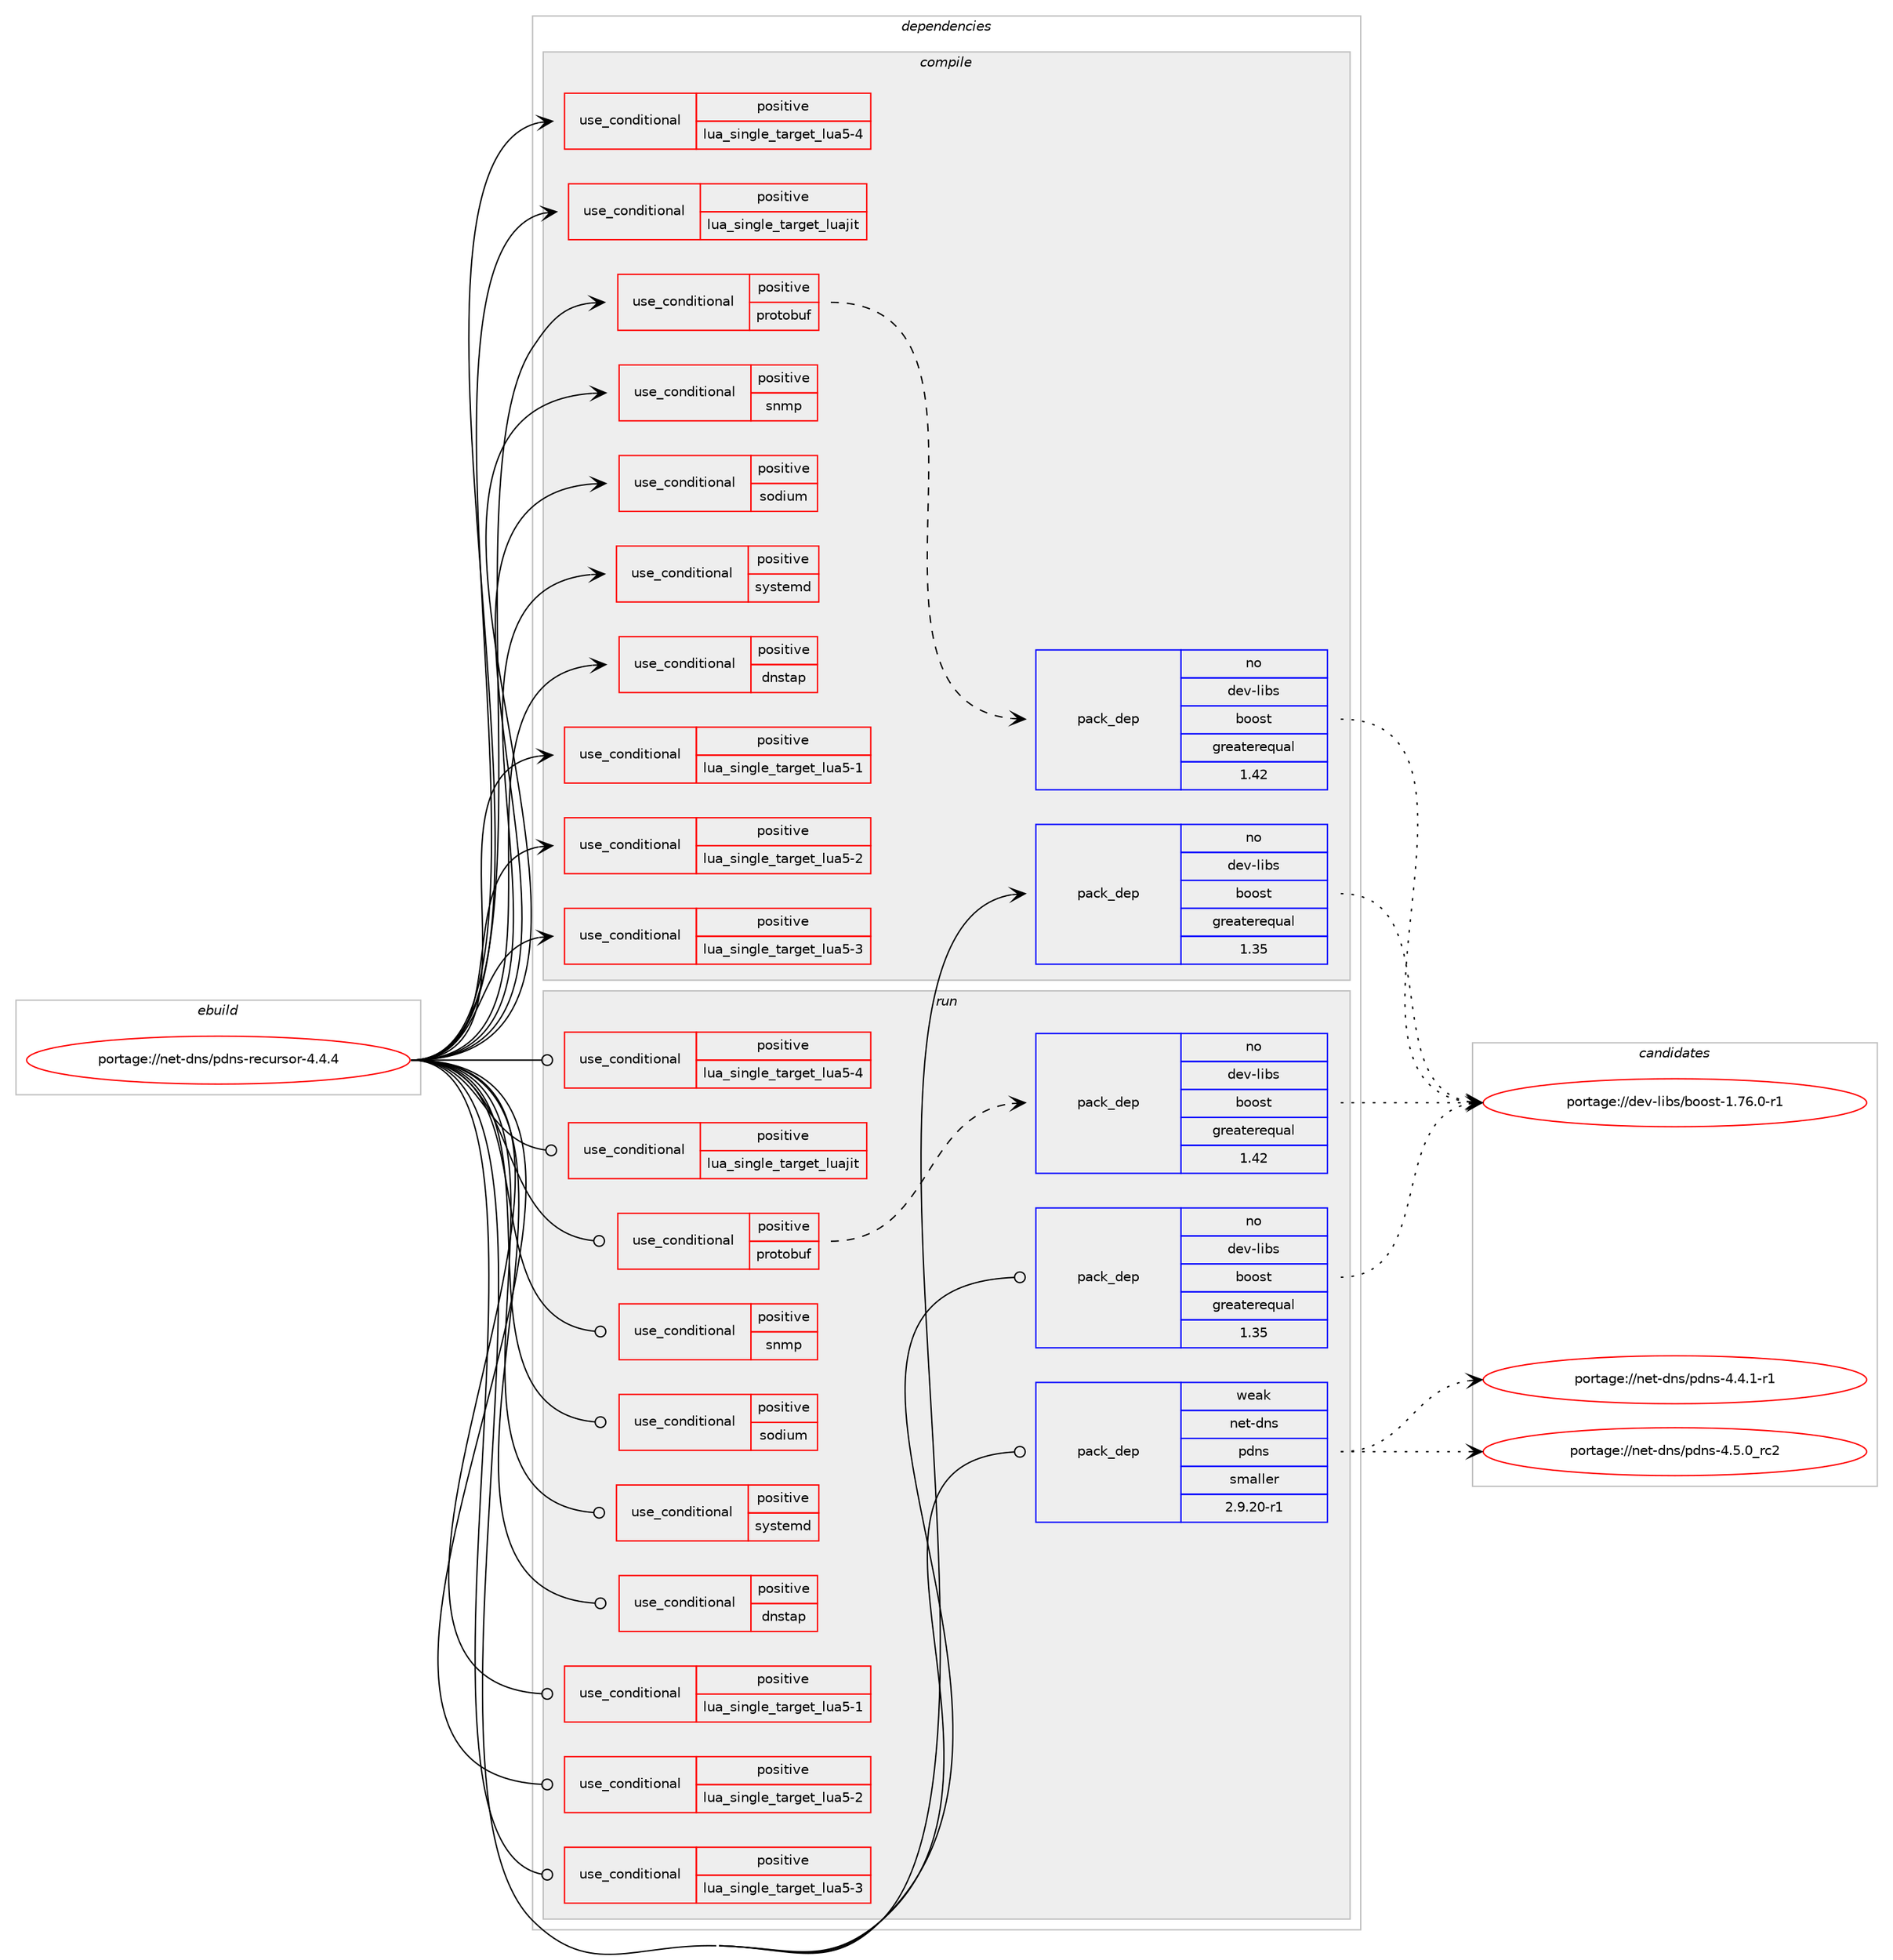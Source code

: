 digraph prolog {

# *************
# Graph options
# *************

newrank=true;
concentrate=true;
compound=true;
graph [rankdir=LR,fontname=Helvetica,fontsize=10,ranksep=1.5];#, ranksep=2.5, nodesep=0.2];
edge  [arrowhead=vee];
node  [fontname=Helvetica,fontsize=10];

# **********
# The ebuild
# **********

subgraph cluster_leftcol {
color=gray;
label=<<i>ebuild</i>>;
id [label="portage://net-dns/pdns-recursor-4.4.4", color=red, width=4, href="../net-dns/pdns-recursor-4.4.4.svg"];
}

# ****************
# The dependencies
# ****************

subgraph cluster_midcol {
color=gray;
label=<<i>dependencies</i>>;
subgraph cluster_compile {
fillcolor="#eeeeee";
style=filled;
label=<<i>compile</i>>;
subgraph cond33 {
dependency48 [label=<<TABLE BORDER="0" CELLBORDER="1" CELLSPACING="0" CELLPADDING="4"><TR><TD ROWSPAN="3" CELLPADDING="10">use_conditional</TD></TR><TR><TD>positive</TD></TR><TR><TD>dnstap</TD></TR></TABLE>>, shape=none, color=red];
# *** BEGIN UNKNOWN DEPENDENCY TYPE (TODO) ***
# dependency48 -> package_dependency(portage://net-dns/pdns-recursor-4.4.4,install,no,dev-libs,fstrm,none,[,,],[],[])
# *** END UNKNOWN DEPENDENCY TYPE (TODO) ***

}
id:e -> dependency48:w [weight=20,style="solid",arrowhead="vee"];
subgraph cond34 {
dependency49 [label=<<TABLE BORDER="0" CELLBORDER="1" CELLSPACING="0" CELLPADDING="4"><TR><TD ROWSPAN="3" CELLPADDING="10">use_conditional</TD></TR><TR><TD>positive</TD></TR><TR><TD>lua_single_target_lua5-1</TD></TR></TABLE>>, shape=none, color=red];
# *** BEGIN UNKNOWN DEPENDENCY TYPE (TODO) ***
# dependency49 -> package_dependency(portage://net-dns/pdns-recursor-4.4.4,install,no,dev-lang,lua,none,[,,],[slot(5.1)],[])
# *** END UNKNOWN DEPENDENCY TYPE (TODO) ***

}
id:e -> dependency49:w [weight=20,style="solid",arrowhead="vee"];
subgraph cond35 {
dependency50 [label=<<TABLE BORDER="0" CELLBORDER="1" CELLSPACING="0" CELLPADDING="4"><TR><TD ROWSPAN="3" CELLPADDING="10">use_conditional</TD></TR><TR><TD>positive</TD></TR><TR><TD>lua_single_target_lua5-2</TD></TR></TABLE>>, shape=none, color=red];
# *** BEGIN UNKNOWN DEPENDENCY TYPE (TODO) ***
# dependency50 -> package_dependency(portage://net-dns/pdns-recursor-4.4.4,install,no,dev-lang,lua,none,[,,],[slot(5.2)],[])
# *** END UNKNOWN DEPENDENCY TYPE (TODO) ***

}
id:e -> dependency50:w [weight=20,style="solid",arrowhead="vee"];
subgraph cond36 {
dependency51 [label=<<TABLE BORDER="0" CELLBORDER="1" CELLSPACING="0" CELLPADDING="4"><TR><TD ROWSPAN="3" CELLPADDING="10">use_conditional</TD></TR><TR><TD>positive</TD></TR><TR><TD>lua_single_target_lua5-3</TD></TR></TABLE>>, shape=none, color=red];
# *** BEGIN UNKNOWN DEPENDENCY TYPE (TODO) ***
# dependency51 -> package_dependency(portage://net-dns/pdns-recursor-4.4.4,install,no,dev-lang,lua,none,[,,],[slot(5.3)],[])
# *** END UNKNOWN DEPENDENCY TYPE (TODO) ***

}
id:e -> dependency51:w [weight=20,style="solid",arrowhead="vee"];
subgraph cond37 {
dependency52 [label=<<TABLE BORDER="0" CELLBORDER="1" CELLSPACING="0" CELLPADDING="4"><TR><TD ROWSPAN="3" CELLPADDING="10">use_conditional</TD></TR><TR><TD>positive</TD></TR><TR><TD>lua_single_target_lua5-4</TD></TR></TABLE>>, shape=none, color=red];
# *** BEGIN UNKNOWN DEPENDENCY TYPE (TODO) ***
# dependency52 -> package_dependency(portage://net-dns/pdns-recursor-4.4.4,install,no,dev-lang,lua,none,[,,],[slot(5.4)],[])
# *** END UNKNOWN DEPENDENCY TYPE (TODO) ***

}
id:e -> dependency52:w [weight=20,style="solid",arrowhead="vee"];
subgraph cond38 {
dependency53 [label=<<TABLE BORDER="0" CELLBORDER="1" CELLSPACING="0" CELLPADDING="4"><TR><TD ROWSPAN="3" CELLPADDING="10">use_conditional</TD></TR><TR><TD>positive</TD></TR><TR><TD>lua_single_target_luajit</TD></TR></TABLE>>, shape=none, color=red];
# *** BEGIN UNKNOWN DEPENDENCY TYPE (TODO) ***
# dependency53 -> package_dependency(portage://net-dns/pdns-recursor-4.4.4,install,no,dev-lang,luajit,none,[,,],any_same_slot,[])
# *** END UNKNOWN DEPENDENCY TYPE (TODO) ***

}
id:e -> dependency53:w [weight=20,style="solid",arrowhead="vee"];
subgraph cond39 {
dependency54 [label=<<TABLE BORDER="0" CELLBORDER="1" CELLSPACING="0" CELLPADDING="4"><TR><TD ROWSPAN="3" CELLPADDING="10">use_conditional</TD></TR><TR><TD>positive</TD></TR><TR><TD>protobuf</TD></TR></TABLE>>, shape=none, color=red];
# *** BEGIN UNKNOWN DEPENDENCY TYPE (TODO) ***
# dependency54 -> package_dependency(portage://net-dns/pdns-recursor-4.4.4,install,no,dev-libs,protobuf,none,[,,],[],[])
# *** END UNKNOWN DEPENDENCY TYPE (TODO) ***

subgraph pack15 {
dependency55 [label=<<TABLE BORDER="0" CELLBORDER="1" CELLSPACING="0" CELLPADDING="4" WIDTH="220"><TR><TD ROWSPAN="6" CELLPADDING="30">pack_dep</TD></TR><TR><TD WIDTH="110">no</TD></TR><TR><TD>dev-libs</TD></TR><TR><TD>boost</TD></TR><TR><TD>greaterequal</TD></TR><TR><TD>1.42</TD></TR></TABLE>>, shape=none, color=blue];
}
dependency54:e -> dependency55:w [weight=20,style="dashed",arrowhead="vee"];
}
id:e -> dependency54:w [weight=20,style="solid",arrowhead="vee"];
subgraph cond40 {
dependency56 [label=<<TABLE BORDER="0" CELLBORDER="1" CELLSPACING="0" CELLPADDING="4"><TR><TD ROWSPAN="3" CELLPADDING="10">use_conditional</TD></TR><TR><TD>positive</TD></TR><TR><TD>snmp</TD></TR></TABLE>>, shape=none, color=red];
# *** BEGIN UNKNOWN DEPENDENCY TYPE (TODO) ***
# dependency56 -> package_dependency(portage://net-dns/pdns-recursor-4.4.4,install,no,net-analyzer,net-snmp,none,[,,],[],[])
# *** END UNKNOWN DEPENDENCY TYPE (TODO) ***

}
id:e -> dependency56:w [weight=20,style="solid",arrowhead="vee"];
subgraph cond41 {
dependency57 [label=<<TABLE BORDER="0" CELLBORDER="1" CELLSPACING="0" CELLPADDING="4"><TR><TD ROWSPAN="3" CELLPADDING="10">use_conditional</TD></TR><TR><TD>positive</TD></TR><TR><TD>sodium</TD></TR></TABLE>>, shape=none, color=red];
# *** BEGIN UNKNOWN DEPENDENCY TYPE (TODO) ***
# dependency57 -> package_dependency(portage://net-dns/pdns-recursor-4.4.4,install,no,dev-libs,libsodium,none,[,,],any_same_slot,[])
# *** END UNKNOWN DEPENDENCY TYPE (TODO) ***

}
id:e -> dependency57:w [weight=20,style="solid",arrowhead="vee"];
subgraph cond42 {
dependency58 [label=<<TABLE BORDER="0" CELLBORDER="1" CELLSPACING="0" CELLPADDING="4"><TR><TD ROWSPAN="3" CELLPADDING="10">use_conditional</TD></TR><TR><TD>positive</TD></TR><TR><TD>systemd</TD></TR></TABLE>>, shape=none, color=red];
# *** BEGIN UNKNOWN DEPENDENCY TYPE (TODO) ***
# dependency58 -> package_dependency(portage://net-dns/pdns-recursor-4.4.4,install,no,sys-apps,systemd,none,[,,],[slot(0),equal],[])
# *** END UNKNOWN DEPENDENCY TYPE (TODO) ***

}
id:e -> dependency58:w [weight=20,style="solid",arrowhead="vee"];
subgraph pack16 {
dependency59 [label=<<TABLE BORDER="0" CELLBORDER="1" CELLSPACING="0" CELLPADDING="4" WIDTH="220"><TR><TD ROWSPAN="6" CELLPADDING="30">pack_dep</TD></TR><TR><TD WIDTH="110">no</TD></TR><TR><TD>dev-libs</TD></TR><TR><TD>boost</TD></TR><TR><TD>greaterequal</TD></TR><TR><TD>1.35</TD></TR></TABLE>>, shape=none, color=blue];
}
id:e -> dependency59:w [weight=20,style="solid",arrowhead="vee"];
# *** BEGIN UNKNOWN DEPENDENCY TYPE (TODO) ***
# id -> package_dependency(portage://net-dns/pdns-recursor-4.4.4,install,no,dev-libs,openssl,none,[,,],any_same_slot,[])
# *** END UNKNOWN DEPENDENCY TYPE (TODO) ***

}
subgraph cluster_compileandrun {
fillcolor="#eeeeee";
style=filled;
label=<<i>compile and run</i>>;
}
subgraph cluster_run {
fillcolor="#eeeeee";
style=filled;
label=<<i>run</i>>;
subgraph cond43 {
dependency60 [label=<<TABLE BORDER="0" CELLBORDER="1" CELLSPACING="0" CELLPADDING="4"><TR><TD ROWSPAN="3" CELLPADDING="10">use_conditional</TD></TR><TR><TD>positive</TD></TR><TR><TD>dnstap</TD></TR></TABLE>>, shape=none, color=red];
# *** BEGIN UNKNOWN DEPENDENCY TYPE (TODO) ***
# dependency60 -> package_dependency(portage://net-dns/pdns-recursor-4.4.4,run,no,dev-libs,fstrm,none,[,,],[],[])
# *** END UNKNOWN DEPENDENCY TYPE (TODO) ***

}
id:e -> dependency60:w [weight=20,style="solid",arrowhead="odot"];
subgraph cond44 {
dependency61 [label=<<TABLE BORDER="0" CELLBORDER="1" CELLSPACING="0" CELLPADDING="4"><TR><TD ROWSPAN="3" CELLPADDING="10">use_conditional</TD></TR><TR><TD>positive</TD></TR><TR><TD>lua_single_target_lua5-1</TD></TR></TABLE>>, shape=none, color=red];
# *** BEGIN UNKNOWN DEPENDENCY TYPE (TODO) ***
# dependency61 -> package_dependency(portage://net-dns/pdns-recursor-4.4.4,run,no,dev-lang,lua,none,[,,],[slot(5.1)],[])
# *** END UNKNOWN DEPENDENCY TYPE (TODO) ***

}
id:e -> dependency61:w [weight=20,style="solid",arrowhead="odot"];
subgraph cond45 {
dependency62 [label=<<TABLE BORDER="0" CELLBORDER="1" CELLSPACING="0" CELLPADDING="4"><TR><TD ROWSPAN="3" CELLPADDING="10">use_conditional</TD></TR><TR><TD>positive</TD></TR><TR><TD>lua_single_target_lua5-2</TD></TR></TABLE>>, shape=none, color=red];
# *** BEGIN UNKNOWN DEPENDENCY TYPE (TODO) ***
# dependency62 -> package_dependency(portage://net-dns/pdns-recursor-4.4.4,run,no,dev-lang,lua,none,[,,],[slot(5.2)],[])
# *** END UNKNOWN DEPENDENCY TYPE (TODO) ***

}
id:e -> dependency62:w [weight=20,style="solid",arrowhead="odot"];
subgraph cond46 {
dependency63 [label=<<TABLE BORDER="0" CELLBORDER="1" CELLSPACING="0" CELLPADDING="4"><TR><TD ROWSPAN="3" CELLPADDING="10">use_conditional</TD></TR><TR><TD>positive</TD></TR><TR><TD>lua_single_target_lua5-3</TD></TR></TABLE>>, shape=none, color=red];
# *** BEGIN UNKNOWN DEPENDENCY TYPE (TODO) ***
# dependency63 -> package_dependency(portage://net-dns/pdns-recursor-4.4.4,run,no,dev-lang,lua,none,[,,],[slot(5.3)],[])
# *** END UNKNOWN DEPENDENCY TYPE (TODO) ***

}
id:e -> dependency63:w [weight=20,style="solid",arrowhead="odot"];
subgraph cond47 {
dependency64 [label=<<TABLE BORDER="0" CELLBORDER="1" CELLSPACING="0" CELLPADDING="4"><TR><TD ROWSPAN="3" CELLPADDING="10">use_conditional</TD></TR><TR><TD>positive</TD></TR><TR><TD>lua_single_target_lua5-4</TD></TR></TABLE>>, shape=none, color=red];
# *** BEGIN UNKNOWN DEPENDENCY TYPE (TODO) ***
# dependency64 -> package_dependency(portage://net-dns/pdns-recursor-4.4.4,run,no,dev-lang,lua,none,[,,],[slot(5.4)],[])
# *** END UNKNOWN DEPENDENCY TYPE (TODO) ***

}
id:e -> dependency64:w [weight=20,style="solid",arrowhead="odot"];
subgraph cond48 {
dependency65 [label=<<TABLE BORDER="0" CELLBORDER="1" CELLSPACING="0" CELLPADDING="4"><TR><TD ROWSPAN="3" CELLPADDING="10">use_conditional</TD></TR><TR><TD>positive</TD></TR><TR><TD>lua_single_target_luajit</TD></TR></TABLE>>, shape=none, color=red];
# *** BEGIN UNKNOWN DEPENDENCY TYPE (TODO) ***
# dependency65 -> package_dependency(portage://net-dns/pdns-recursor-4.4.4,run,no,dev-lang,luajit,none,[,,],any_same_slot,[])
# *** END UNKNOWN DEPENDENCY TYPE (TODO) ***

}
id:e -> dependency65:w [weight=20,style="solid",arrowhead="odot"];
subgraph cond49 {
dependency66 [label=<<TABLE BORDER="0" CELLBORDER="1" CELLSPACING="0" CELLPADDING="4"><TR><TD ROWSPAN="3" CELLPADDING="10">use_conditional</TD></TR><TR><TD>positive</TD></TR><TR><TD>protobuf</TD></TR></TABLE>>, shape=none, color=red];
# *** BEGIN UNKNOWN DEPENDENCY TYPE (TODO) ***
# dependency66 -> package_dependency(portage://net-dns/pdns-recursor-4.4.4,run,no,dev-libs,protobuf,none,[,,],[],[])
# *** END UNKNOWN DEPENDENCY TYPE (TODO) ***

subgraph pack17 {
dependency67 [label=<<TABLE BORDER="0" CELLBORDER="1" CELLSPACING="0" CELLPADDING="4" WIDTH="220"><TR><TD ROWSPAN="6" CELLPADDING="30">pack_dep</TD></TR><TR><TD WIDTH="110">no</TD></TR><TR><TD>dev-libs</TD></TR><TR><TD>boost</TD></TR><TR><TD>greaterequal</TD></TR><TR><TD>1.42</TD></TR></TABLE>>, shape=none, color=blue];
}
dependency66:e -> dependency67:w [weight=20,style="dashed",arrowhead="vee"];
}
id:e -> dependency66:w [weight=20,style="solid",arrowhead="odot"];
subgraph cond50 {
dependency68 [label=<<TABLE BORDER="0" CELLBORDER="1" CELLSPACING="0" CELLPADDING="4"><TR><TD ROWSPAN="3" CELLPADDING="10">use_conditional</TD></TR><TR><TD>positive</TD></TR><TR><TD>snmp</TD></TR></TABLE>>, shape=none, color=red];
# *** BEGIN UNKNOWN DEPENDENCY TYPE (TODO) ***
# dependency68 -> package_dependency(portage://net-dns/pdns-recursor-4.4.4,run,no,net-analyzer,net-snmp,none,[,,],[],[])
# *** END UNKNOWN DEPENDENCY TYPE (TODO) ***

}
id:e -> dependency68:w [weight=20,style="solid",arrowhead="odot"];
subgraph cond51 {
dependency69 [label=<<TABLE BORDER="0" CELLBORDER="1" CELLSPACING="0" CELLPADDING="4"><TR><TD ROWSPAN="3" CELLPADDING="10">use_conditional</TD></TR><TR><TD>positive</TD></TR><TR><TD>sodium</TD></TR></TABLE>>, shape=none, color=red];
# *** BEGIN UNKNOWN DEPENDENCY TYPE (TODO) ***
# dependency69 -> package_dependency(portage://net-dns/pdns-recursor-4.4.4,run,no,dev-libs,libsodium,none,[,,],any_same_slot,[])
# *** END UNKNOWN DEPENDENCY TYPE (TODO) ***

}
id:e -> dependency69:w [weight=20,style="solid",arrowhead="odot"];
subgraph cond52 {
dependency70 [label=<<TABLE BORDER="0" CELLBORDER="1" CELLSPACING="0" CELLPADDING="4"><TR><TD ROWSPAN="3" CELLPADDING="10">use_conditional</TD></TR><TR><TD>positive</TD></TR><TR><TD>systemd</TD></TR></TABLE>>, shape=none, color=red];
# *** BEGIN UNKNOWN DEPENDENCY TYPE (TODO) ***
# dependency70 -> package_dependency(portage://net-dns/pdns-recursor-4.4.4,run,no,sys-apps,systemd,none,[,,],[slot(0),equal],[])
# *** END UNKNOWN DEPENDENCY TYPE (TODO) ***

}
id:e -> dependency70:w [weight=20,style="solid",arrowhead="odot"];
# *** BEGIN UNKNOWN DEPENDENCY TYPE (TODO) ***
# id -> package_dependency(portage://net-dns/pdns-recursor-4.4.4,run,no,acct-group,pdns,none,[,,],[],[])
# *** END UNKNOWN DEPENDENCY TYPE (TODO) ***

# *** BEGIN UNKNOWN DEPENDENCY TYPE (TODO) ***
# id -> package_dependency(portage://net-dns/pdns-recursor-4.4.4,run,no,acct-user,pdns,none,[,,],[],[])
# *** END UNKNOWN DEPENDENCY TYPE (TODO) ***

subgraph pack18 {
dependency71 [label=<<TABLE BORDER="0" CELLBORDER="1" CELLSPACING="0" CELLPADDING="4" WIDTH="220"><TR><TD ROWSPAN="6" CELLPADDING="30">pack_dep</TD></TR><TR><TD WIDTH="110">no</TD></TR><TR><TD>dev-libs</TD></TR><TR><TD>boost</TD></TR><TR><TD>greaterequal</TD></TR><TR><TD>1.35</TD></TR></TABLE>>, shape=none, color=blue];
}
id:e -> dependency71:w [weight=20,style="solid",arrowhead="odot"];
# *** BEGIN UNKNOWN DEPENDENCY TYPE (TODO) ***
# id -> package_dependency(portage://net-dns/pdns-recursor-4.4.4,run,no,dev-libs,openssl,none,[,,],any_same_slot,[])
# *** END UNKNOWN DEPENDENCY TYPE (TODO) ***

subgraph pack19 {
dependency72 [label=<<TABLE BORDER="0" CELLBORDER="1" CELLSPACING="0" CELLPADDING="4" WIDTH="220"><TR><TD ROWSPAN="6" CELLPADDING="30">pack_dep</TD></TR><TR><TD WIDTH="110">weak</TD></TR><TR><TD>net-dns</TD></TR><TR><TD>pdns</TD></TR><TR><TD>smaller</TD></TR><TR><TD>2.9.20-r1</TD></TR></TABLE>>, shape=none, color=blue];
}
id:e -> dependency72:w [weight=20,style="solid",arrowhead="odot"];
}
}

# **************
# The candidates
# **************

subgraph cluster_choices {
rank=same;
color=gray;
label=<<i>candidates</i>>;

subgraph choice15 {
color=black;
nodesep=1;
choice10010111845108105981154798111111115116454946555446484511449 [label="portage://dev-libs/boost-1.76.0-r1", color=red, width=4,href="../dev-libs/boost-1.76.0-r1.svg"];
dependency55:e -> choice10010111845108105981154798111111115116454946555446484511449:w [style=dotted,weight="100"];
}
subgraph choice16 {
color=black;
nodesep=1;
choice10010111845108105981154798111111115116454946555446484511449 [label="portage://dev-libs/boost-1.76.0-r1", color=red, width=4,href="../dev-libs/boost-1.76.0-r1.svg"];
dependency59:e -> choice10010111845108105981154798111111115116454946555446484511449:w [style=dotted,weight="100"];
}
subgraph choice17 {
color=black;
nodesep=1;
choice10010111845108105981154798111111115116454946555446484511449 [label="portage://dev-libs/boost-1.76.0-r1", color=red, width=4,href="../dev-libs/boost-1.76.0-r1.svg"];
dependency67:e -> choice10010111845108105981154798111111115116454946555446484511449:w [style=dotted,weight="100"];
}
subgraph choice18 {
color=black;
nodesep=1;
choice10010111845108105981154798111111115116454946555446484511449 [label="portage://dev-libs/boost-1.76.0-r1", color=red, width=4,href="../dev-libs/boost-1.76.0-r1.svg"];
dependency71:e -> choice10010111845108105981154798111111115116454946555446484511449:w [style=dotted,weight="100"];
}
subgraph choice19 {
color=black;
nodesep=1;
choice11010111645100110115471121001101154552465246494511449 [label="portage://net-dns/pdns-4.4.1-r1", color=red, width=4,href="../net-dns/pdns-4.4.1-r1.svg"];
choice1101011164510011011547112100110115455246534648951149950 [label="portage://net-dns/pdns-4.5.0_rc2", color=red, width=4,href="../net-dns/pdns-4.5.0_rc2.svg"];
dependency72:e -> choice11010111645100110115471121001101154552465246494511449:w [style=dotted,weight="100"];
dependency72:e -> choice1101011164510011011547112100110115455246534648951149950:w [style=dotted,weight="100"];
}
}

}
